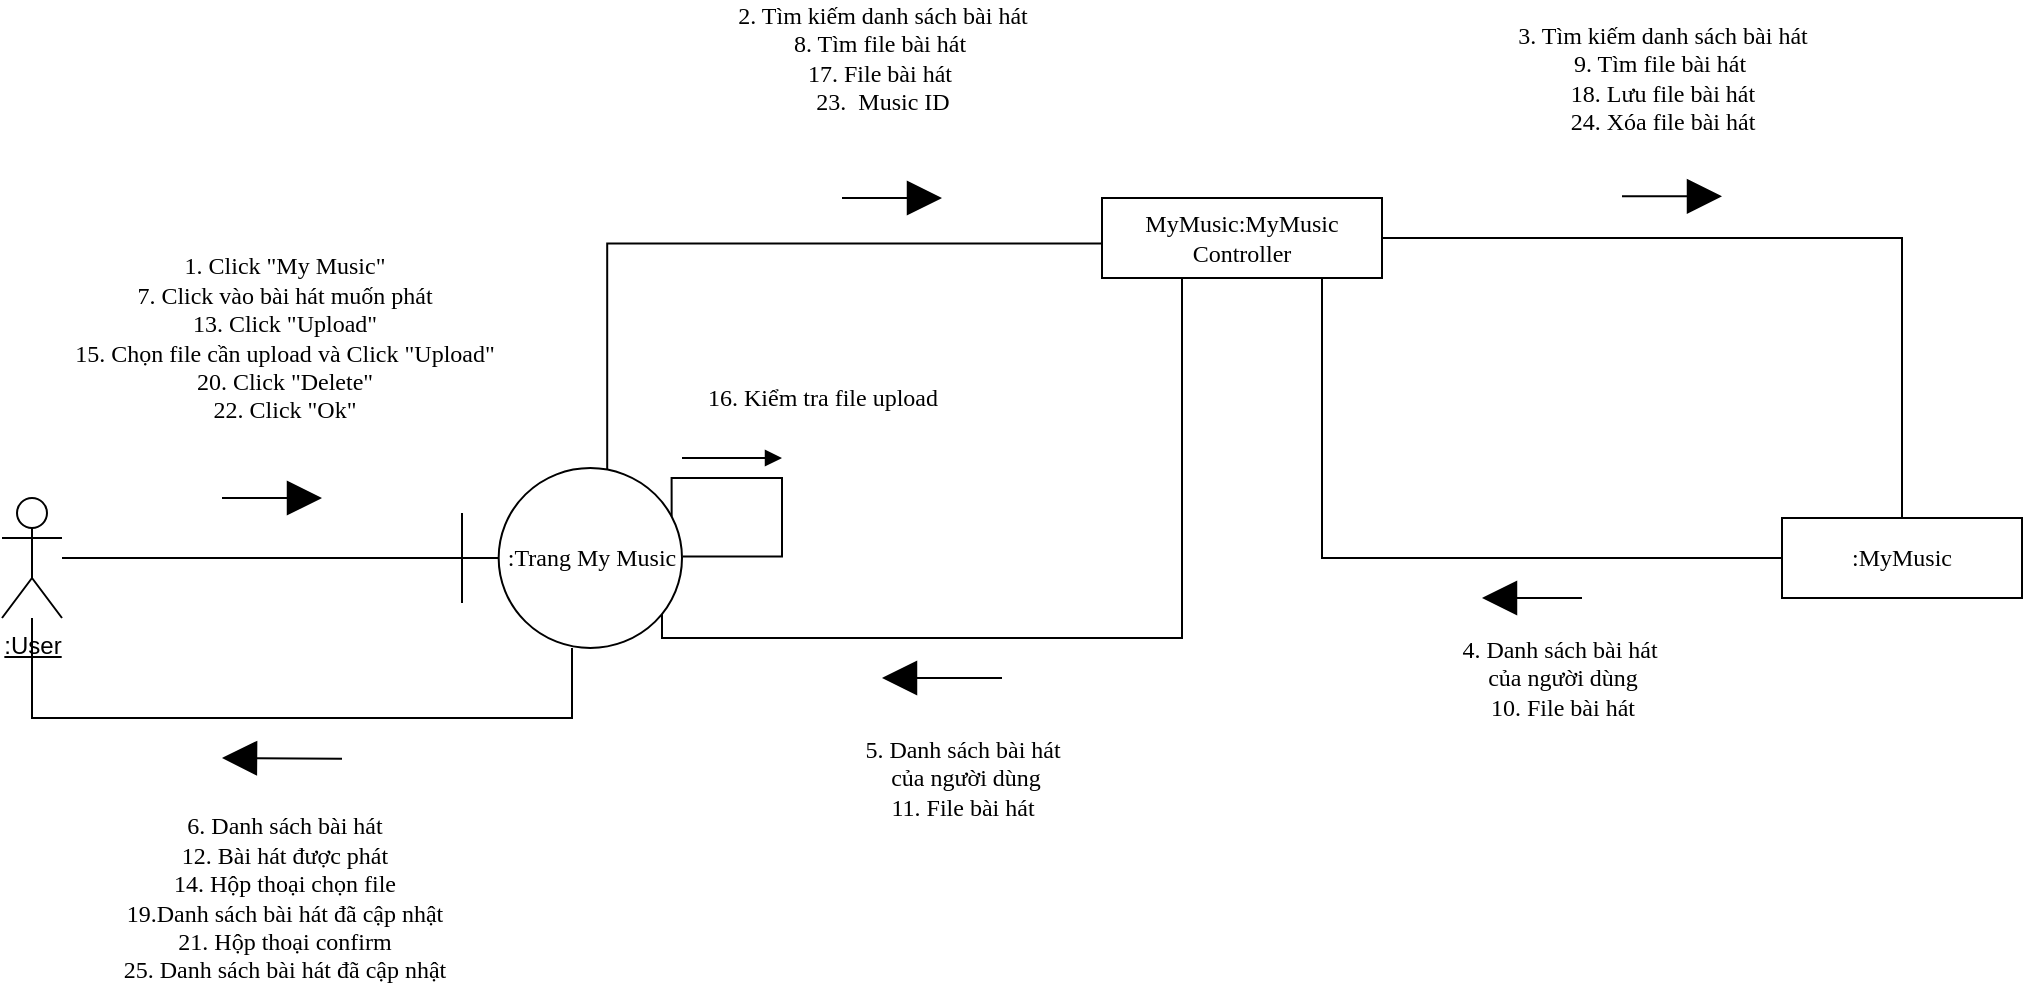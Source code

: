 <mxfile version="13.9.7" type="google"><diagram id="1AAeFGJlNaJby1bXXiFl" name="Page-1"><mxGraphModel dx="1323" dy="626" grid="1" gridSize="10" guides="1" tooltips="1" connect="1" arrows="1" fold="1" page="1" pageScale="1" pageWidth="827" pageHeight="1169" math="0" shadow="0"><root><mxCell id="0"/><mxCell id="1" parent="0"/><mxCell id="1LDzJPE0IrKOHvBTSF5T-1" style="endArrow=none;html=1;fontSize=12;" edge="1" parent="1" source="1LDzJPE0IrKOHvBTSF5T-2" target="1LDzJPE0IrKOHvBTSF5T-8"><mxGeometry relative="1" as="geometry"/></mxCell><mxCell id="1LDzJPE0IrKOHvBTSF5T-2" value="&lt;u style=&quot;font-size: 12px;&quot;&gt;:User&lt;/u&gt;" style="shape=umlActor;verticalLabelPosition=bottom;verticalAlign=top;html=1;fontSize=12;" vertex="1" parent="1"><mxGeometry x="10" y="330" width="30" height="60" as="geometry"/></mxCell><mxCell id="1LDzJPE0IrKOHvBTSF5T-3" style="edgeStyle=orthogonalEdgeStyle;rounded=0;orthogonalLoop=1;jettySize=auto;html=1;endArrow=none;endFill=0;fontSize=12;" edge="1" parent="1" source="1LDzJPE0IrKOHvBTSF5T-5" target="1LDzJPE0IrKOHvBTSF5T-10"><mxGeometry relative="1" as="geometry"/></mxCell><mxCell id="1LDzJPE0IrKOHvBTSF5T-4" style="edgeStyle=orthogonalEdgeStyle;rounded=0;orthogonalLoop=1;jettySize=auto;html=1;entryX=0.882;entryY=0.836;entryDx=0;entryDy=0;endArrow=none;endFill=0;fontSize=12;entryPerimeter=0;" edge="1" parent="1" source="1LDzJPE0IrKOHvBTSF5T-5" target="1LDzJPE0IrKOHvBTSF5T-8"><mxGeometry relative="1" as="geometry"><Array as="points"><mxPoint x="600" y="400"/><mxPoint x="340" y="400"/><mxPoint x="340" y="383"/><mxPoint x="337" y="383"/></Array></mxGeometry></mxCell><mxCell id="1LDzJPE0IrKOHvBTSF5T-5" value="&lt;span style=&quot;font-family: verdana; font-size: 12px;&quot;&gt;MyMusic:MyMusic&lt;br style=&quot;font-size: 12px;&quot;&gt;Controller&lt;/span&gt;" style="rounded=0;whiteSpace=wrap;html=1;fontSize=12;" vertex="1" parent="1"><mxGeometry x="560" y="180" width="140" height="40" as="geometry"/></mxCell><mxCell id="1LDzJPE0IrKOHvBTSF5T-6" style="edgeStyle=orthogonalEdgeStyle;rounded=0;orthogonalLoop=1;jettySize=auto;html=1;entryX=0.001;entryY=0.568;entryDx=0;entryDy=0;entryPerimeter=0;endArrow=none;endFill=0;fontSize=12;exitX=0.66;exitY=0.022;exitDx=0;exitDy=0;exitPerimeter=0;" edge="1" parent="1" source="1LDzJPE0IrKOHvBTSF5T-8" target="1LDzJPE0IrKOHvBTSF5T-5"><mxGeometry relative="1" as="geometry"><Array as="points"><mxPoint x="313" y="203"/></Array></mxGeometry></mxCell><mxCell id="1LDzJPE0IrKOHvBTSF5T-7" style="edgeStyle=orthogonalEdgeStyle;rounded=0;orthogonalLoop=1;jettySize=auto;html=1;endArrow=none;endFill=0;fontSize=12;" edge="1" parent="1" source="1LDzJPE0IrKOHvBTSF5T-8" target="1LDzJPE0IrKOHvBTSF5T-2"><mxGeometry relative="1" as="geometry"><Array as="points"><mxPoint x="295" y="440"/><mxPoint x="25" y="440"/></Array></mxGeometry></mxCell><mxCell id="1LDzJPE0IrKOHvBTSF5T-8" value="&lt;span style=&quot;font-family: verdana; font-size: 12px;&quot;&gt;:Trang My Music&lt;/span&gt;" style="shape=umlBoundary;whiteSpace=wrap;html=1;fontSize=12;" vertex="1" parent="1"><mxGeometry x="240" y="315" width="110" height="90" as="geometry"/></mxCell><mxCell id="1LDzJPE0IrKOHvBTSF5T-9" style="edgeStyle=orthogonalEdgeStyle;rounded=0;orthogonalLoop=1;jettySize=auto;html=1;endArrow=none;endFill=0;fontSize=12;" edge="1" parent="1" source="1LDzJPE0IrKOHvBTSF5T-10"><mxGeometry relative="1" as="geometry"><mxPoint x="670" y="230" as="targetPoint"/><Array as="points"><mxPoint x="670" y="360"/><mxPoint x="670" y="220"/></Array></mxGeometry></mxCell><mxCell id="1LDzJPE0IrKOHvBTSF5T-10" value="&lt;span style=&quot;font-family: verdana; font-size: 12px;&quot;&gt;:MyMusic&lt;/span&gt;" style="rounded=0;whiteSpace=wrap;html=1;fontSize=12;" vertex="1" parent="1"><mxGeometry x="900" y="340" width="120" height="40" as="geometry"/></mxCell><mxCell id="1LDzJPE0IrKOHvBTSF5T-11" value="" style="endArrow=block;html=1;fontSize=12;endFill=1;endSize=15;" edge="1" parent="1"><mxGeometry width="50" height="50" relative="1" as="geometry"><mxPoint x="120" y="330" as="sourcePoint"/><mxPoint x="170" y="330" as="targetPoint"/></mxGeometry></mxCell><mxCell id="1LDzJPE0IrKOHvBTSF5T-12" value="&lt;span style=&quot;font-family: verdana; font-size: 12px;&quot;&gt;1. Click &quot;My Music&quot;&lt;br style=&quot;font-size: 12px;&quot;&gt;&lt;/span&gt;&lt;span style=&quot;font-family: verdana; font-size: 12px;&quot;&gt;7. Click vào bài hát muốn phát&lt;br style=&quot;font-size: 12px;&quot;&gt;&lt;/span&gt;&lt;span style=&quot;font-family: verdana; font-size: 12px;&quot;&gt;13. Click &quot;Upload&quot;&lt;br style=&quot;font-size: 12px;&quot;&gt;&lt;/span&gt;&lt;span style=&quot;font-family: verdana; font-size: 12px;&quot;&gt;15. Chọn file cần upload&amp;nbsp;&lt;/span&gt;&lt;span style=&quot;font-family: verdana; font-size: 12px;&quot;&gt;và Click &quot;Upload&quot;&lt;br style=&quot;font-size: 12px;&quot;&gt;&lt;/span&gt;&lt;span style=&quot;font-family: verdana; font-size: 12px;&quot;&gt;20. Click &quot;Delete&quot;&lt;br style=&quot;font-size: 12px;&quot;&gt;&lt;/span&gt;&lt;span style=&quot;font-family: verdana; font-size: 12px;&quot;&gt;22. Click &quot;Ok&quot;&lt;/span&gt;&lt;span style=&quot;font-family: verdana; font-size: 12px;&quot;&gt;&lt;br style=&quot;font-size: 12px;&quot;&gt;&lt;/span&gt;" style="edgeLabel;html=1;align=center;verticalAlign=middle;resizable=0;points=[];fontSize=12;" vertex="1" connectable="0" parent="1LDzJPE0IrKOHvBTSF5T-11"><mxGeometry x="-0.42" y="-1" relative="1" as="geometry"><mxPoint x="15.83" y="-81" as="offset"/></mxGeometry></mxCell><mxCell id="1LDzJPE0IrKOHvBTSF5T-13" value="&lt;span style=&quot;font-family: verdana; font-size: 12px;&quot;&gt;3. Tìm kiếm danh sách bài hát&lt;br style=&quot;font-size: 12px;&quot;&gt;&lt;/span&gt;&lt;span style=&quot;font-family: verdana; font-size: 12px;&quot;&gt;9. Tìm file bài hát&amp;nbsp;&lt;br style=&quot;font-size: 12px;&quot;&gt;&lt;/span&gt;&lt;span style=&quot;font-family: verdana; font-size: 12px;&quot;&gt;18. Lưu file bài hát&lt;br style=&quot;font-size: 12px;&quot;&gt;&lt;/span&gt;&lt;span style=&quot;font-family: verdana; font-size: 12px;&quot;&gt;24. Xóa file bài hát&lt;/span&gt;&lt;span style=&quot;font-family: verdana; font-size: 12px;&quot;&gt;&lt;br style=&quot;font-size: 12px;&quot;&gt;&lt;/span&gt;" style="endArrow=block;html=1;fontSize=12;endFill=1;endSize=15;" edge="1" parent="1"><mxGeometry x="-0.2" y="59" width="50" height="50" relative="1" as="geometry"><mxPoint x="820" y="179.17" as="sourcePoint"/><mxPoint x="870" y="179.17" as="targetPoint"/><mxPoint as="offset"/></mxGeometry></mxCell><mxCell id="1LDzJPE0IrKOHvBTSF5T-14" value="&lt;div style=&quot;font-size: 12px;&quot;&gt;&lt;span style=&quot;font-family: verdana; font-size: 12px;&quot;&gt;2. Tìm kiếm danh sách bài hát&lt;/span&gt;&lt;br style=&quot;font-size: 12px;&quot;&gt;&lt;/div&gt;&lt;div style=&quot;font-size: 12px;&quot;&gt;&lt;span style=&quot;font-family: verdana; font-size: 12px;&quot;&gt;8. Tìm file bài hát&amp;nbsp;&lt;/span&gt;&lt;span style=&quot;font-family: verdana; font-size: 12px;&quot;&gt;&lt;br style=&quot;font-size: 12px;&quot;&gt;&lt;/span&gt;&lt;/div&gt;&lt;div style=&quot;font-size: 12px;&quot;&gt;&lt;span style=&quot;font-family: verdana; font-size: 12px;&quot;&gt;17. File bài hát&amp;nbsp;&lt;/span&gt;&lt;span style=&quot;font-family: verdana; font-size: 12px;&quot;&gt;&lt;br style=&quot;font-size: 12px;&quot;&gt;&lt;/span&gt;&lt;/div&gt;&lt;div style=&quot;font-size: 12px;&quot;&gt;&lt;span style=&quot;font-family: verdana; font-size: 12px;&quot;&gt;23.&amp;nbsp; Music ID&lt;/span&gt;&lt;span style=&quot;font-family: verdana; font-size: 12px;&quot;&gt;&lt;br style=&quot;font-size: 12px;&quot;&gt;&lt;/span&gt;&lt;/div&gt;" style="endArrow=block;html=1;fontSize=12;align=center;endFill=1;endSize=15;" edge="1" parent="1"><mxGeometry x="-0.2" y="70" width="50" height="50" relative="1" as="geometry"><mxPoint x="430" y="180" as="sourcePoint"/><mxPoint x="480" y="180" as="targetPoint"/><Array as="points"><mxPoint x="470" y="180"/></Array><mxPoint as="offset"/></mxGeometry></mxCell><mxCell id="1LDzJPE0IrKOHvBTSF5T-15" value="&lt;span style=&quot;font-family: verdana; font-size: 12px;&quot;&gt;4. Danh sách bài hát&amp;nbsp;&lt;/span&gt;&lt;br style=&quot;font-family: verdana; font-size: 12px;&quot;&gt;&lt;span style=&quot;font-family: verdana; font-size: 12px;&quot;&gt;của người dùng&lt;br style=&quot;font-size: 12px;&quot;&gt;&lt;/span&gt;&lt;span style=&quot;font-family: verdana; font-size: 12px;&quot;&gt;10. File bài hát&lt;/span&gt;&lt;span style=&quot;font-family: verdana; font-size: 12px;&quot;&gt;&lt;br style=&quot;font-size: 12px;&quot;&gt;&lt;/span&gt;" style="endArrow=block;html=1;fontSize=12;endFill=1;endSize=15;" edge="1" parent="1"><mxGeometry x="-0.6" y="40" width="50" height="50" relative="1" as="geometry"><mxPoint x="800" y="380" as="sourcePoint"/><mxPoint x="750" y="380" as="targetPoint"/><mxPoint as="offset"/></mxGeometry></mxCell><mxCell id="1LDzJPE0IrKOHvBTSF5T-16" value="&lt;span style=&quot;font-family: verdana; font-size: 12px;&quot;&gt;5. Danh sách bài hát&lt;/span&gt;&lt;br style=&quot;font-family: verdana; font-size: 12px;&quot;&gt;&lt;span style=&quot;font-family: verdana; font-size: 12px;&quot;&gt;&amp;nbsp;của người dùng&lt;br style=&quot;font-size: 12px;&quot;&gt;&lt;/span&gt;&lt;span style=&quot;font-family: verdana; font-size: 12px;&quot;&gt;11. File bài hát&lt;/span&gt;&lt;span style=&quot;font-family: verdana; font-size: 12px;&quot;&gt;&lt;font style=&quot;font-size: 12px;&quot;&gt;&lt;br style=&quot;font-size: 12px;&quot;&gt;&lt;/font&gt;&lt;/span&gt;" style="endArrow=block;html=1;fontSize=12;endFill=1;jumpSize=7;sourcePerimeterSpacing=2;endSize=15;" edge="1" parent="1"><mxGeometry x="-0.333" y="50" width="50" height="50" relative="1" as="geometry"><mxPoint x="510" y="420" as="sourcePoint"/><mxPoint x="450" y="420" as="targetPoint"/><Array as="points"/><mxPoint as="offset"/></mxGeometry></mxCell><mxCell id="1LDzJPE0IrKOHvBTSF5T-17" value="" style="endArrow=block;html=1;fontSize=12;endFill=1;endSize=15;" edge="1" parent="1"><mxGeometry width="50" height="50" relative="1" as="geometry"><mxPoint x="180" y="460.42" as="sourcePoint"/><mxPoint x="120" y="460" as="targetPoint"/><Array as="points"/></mxGeometry></mxCell><mxCell id="1LDzJPE0IrKOHvBTSF5T-18" value="&lt;span style=&quot;font-family: verdana; font-size: 12px;&quot;&gt;6. Danh sách bài hát&lt;br style=&quot;font-size: 12px;&quot;&gt;&lt;/span&gt;&lt;span style=&quot;font-family: verdana; font-size: 12px;&quot;&gt;12. Bài hát được phát&lt;br style=&quot;font-size: 12px;&quot;&gt;&lt;/span&gt;&lt;span style=&quot;font-family: verdana; font-size: 12px;&quot;&gt;14. Hộp thoại chọn file&lt;br style=&quot;font-size: 12px;&quot;&gt;&lt;/span&gt;&lt;span style=&quot;font-family: verdana; font-size: 12px;&quot;&gt;19.Danh sách bài&amp;nbsp;&lt;/span&gt;&lt;span style=&quot;font-family: verdana; font-size: 12px;&quot;&gt;hát đã cập nhật&lt;br style=&quot;font-size: 12px;&quot;&gt;&lt;/span&gt;&lt;span style=&quot;font-family: verdana; font-size: 12px;&quot;&gt;21. Hộp thoại confirm&lt;br style=&quot;font-size: 12px;&quot;&gt;&lt;/span&gt;&lt;span style=&quot;font-family: verdana; font-size: 12px;&quot;&gt;25. Danh sách bài hát&amp;nbsp;&lt;/span&gt;&lt;span style=&quot;font-family: verdana; font-size: 12px;&quot;&gt;đã cập nhật&lt;/span&gt;&lt;span style=&quot;font-family: verdana; font-size: 12px;&quot;&gt;&lt;br style=&quot;font-size: 12px;&quot;&gt;&lt;/span&gt;" style="edgeLabel;html=1;align=center;verticalAlign=middle;resizable=0;points=[];fontSize=12;" vertex="1" connectable="0" parent="1LDzJPE0IrKOHvBTSF5T-17"><mxGeometry x="-0.409" relative="1" as="geometry"><mxPoint x="-12" y="69.71" as="offset"/></mxGeometry></mxCell><mxCell id="1LDzJPE0IrKOHvBTSF5T-19" style="edgeStyle=orthogonalEdgeStyle;rounded=0;orthogonalLoop=1;jettySize=auto;html=1;endArrow=none;endFill=0;fontSize=12;exitX=0.953;exitY=0.269;exitDx=0;exitDy=0;exitPerimeter=0;entryX=1.003;entryY=0.491;entryDx=0;entryDy=0;entryPerimeter=0;" edge="1" parent="1" source="1LDzJPE0IrKOHvBTSF5T-8" target="1LDzJPE0IrKOHvBTSF5T-8"><mxGeometry relative="1" as="geometry"><Array as="points"><mxPoint x="345" y="320"/><mxPoint x="400" y="320"/><mxPoint x="400" y="359"/></Array></mxGeometry></mxCell><mxCell id="1LDzJPE0IrKOHvBTSF5T-20" value="&lt;span style=&quot;font-family: verdana; font-size: 12px;&quot;&gt;16. Kiểm tra file upload&lt;/span&gt;&lt;font face=&quot;verdana&quot; style=&quot;font-size: 12px;&quot;&gt;&lt;br style=&quot;font-size: 12px;&quot;&gt;&lt;/font&gt;" style="endArrow=block;html=1;fontSize=12;align=center;endFill=1;" edge="1" parent="1"><mxGeometry x="1" y="36" width="50" height="50" relative="1" as="geometry"><mxPoint x="350" y="310" as="sourcePoint"/><mxPoint x="400" y="310" as="targetPoint"/><Array as="points"/><mxPoint x="20" y="6" as="offset"/></mxGeometry></mxCell></root></mxGraphModel></diagram></mxfile>
